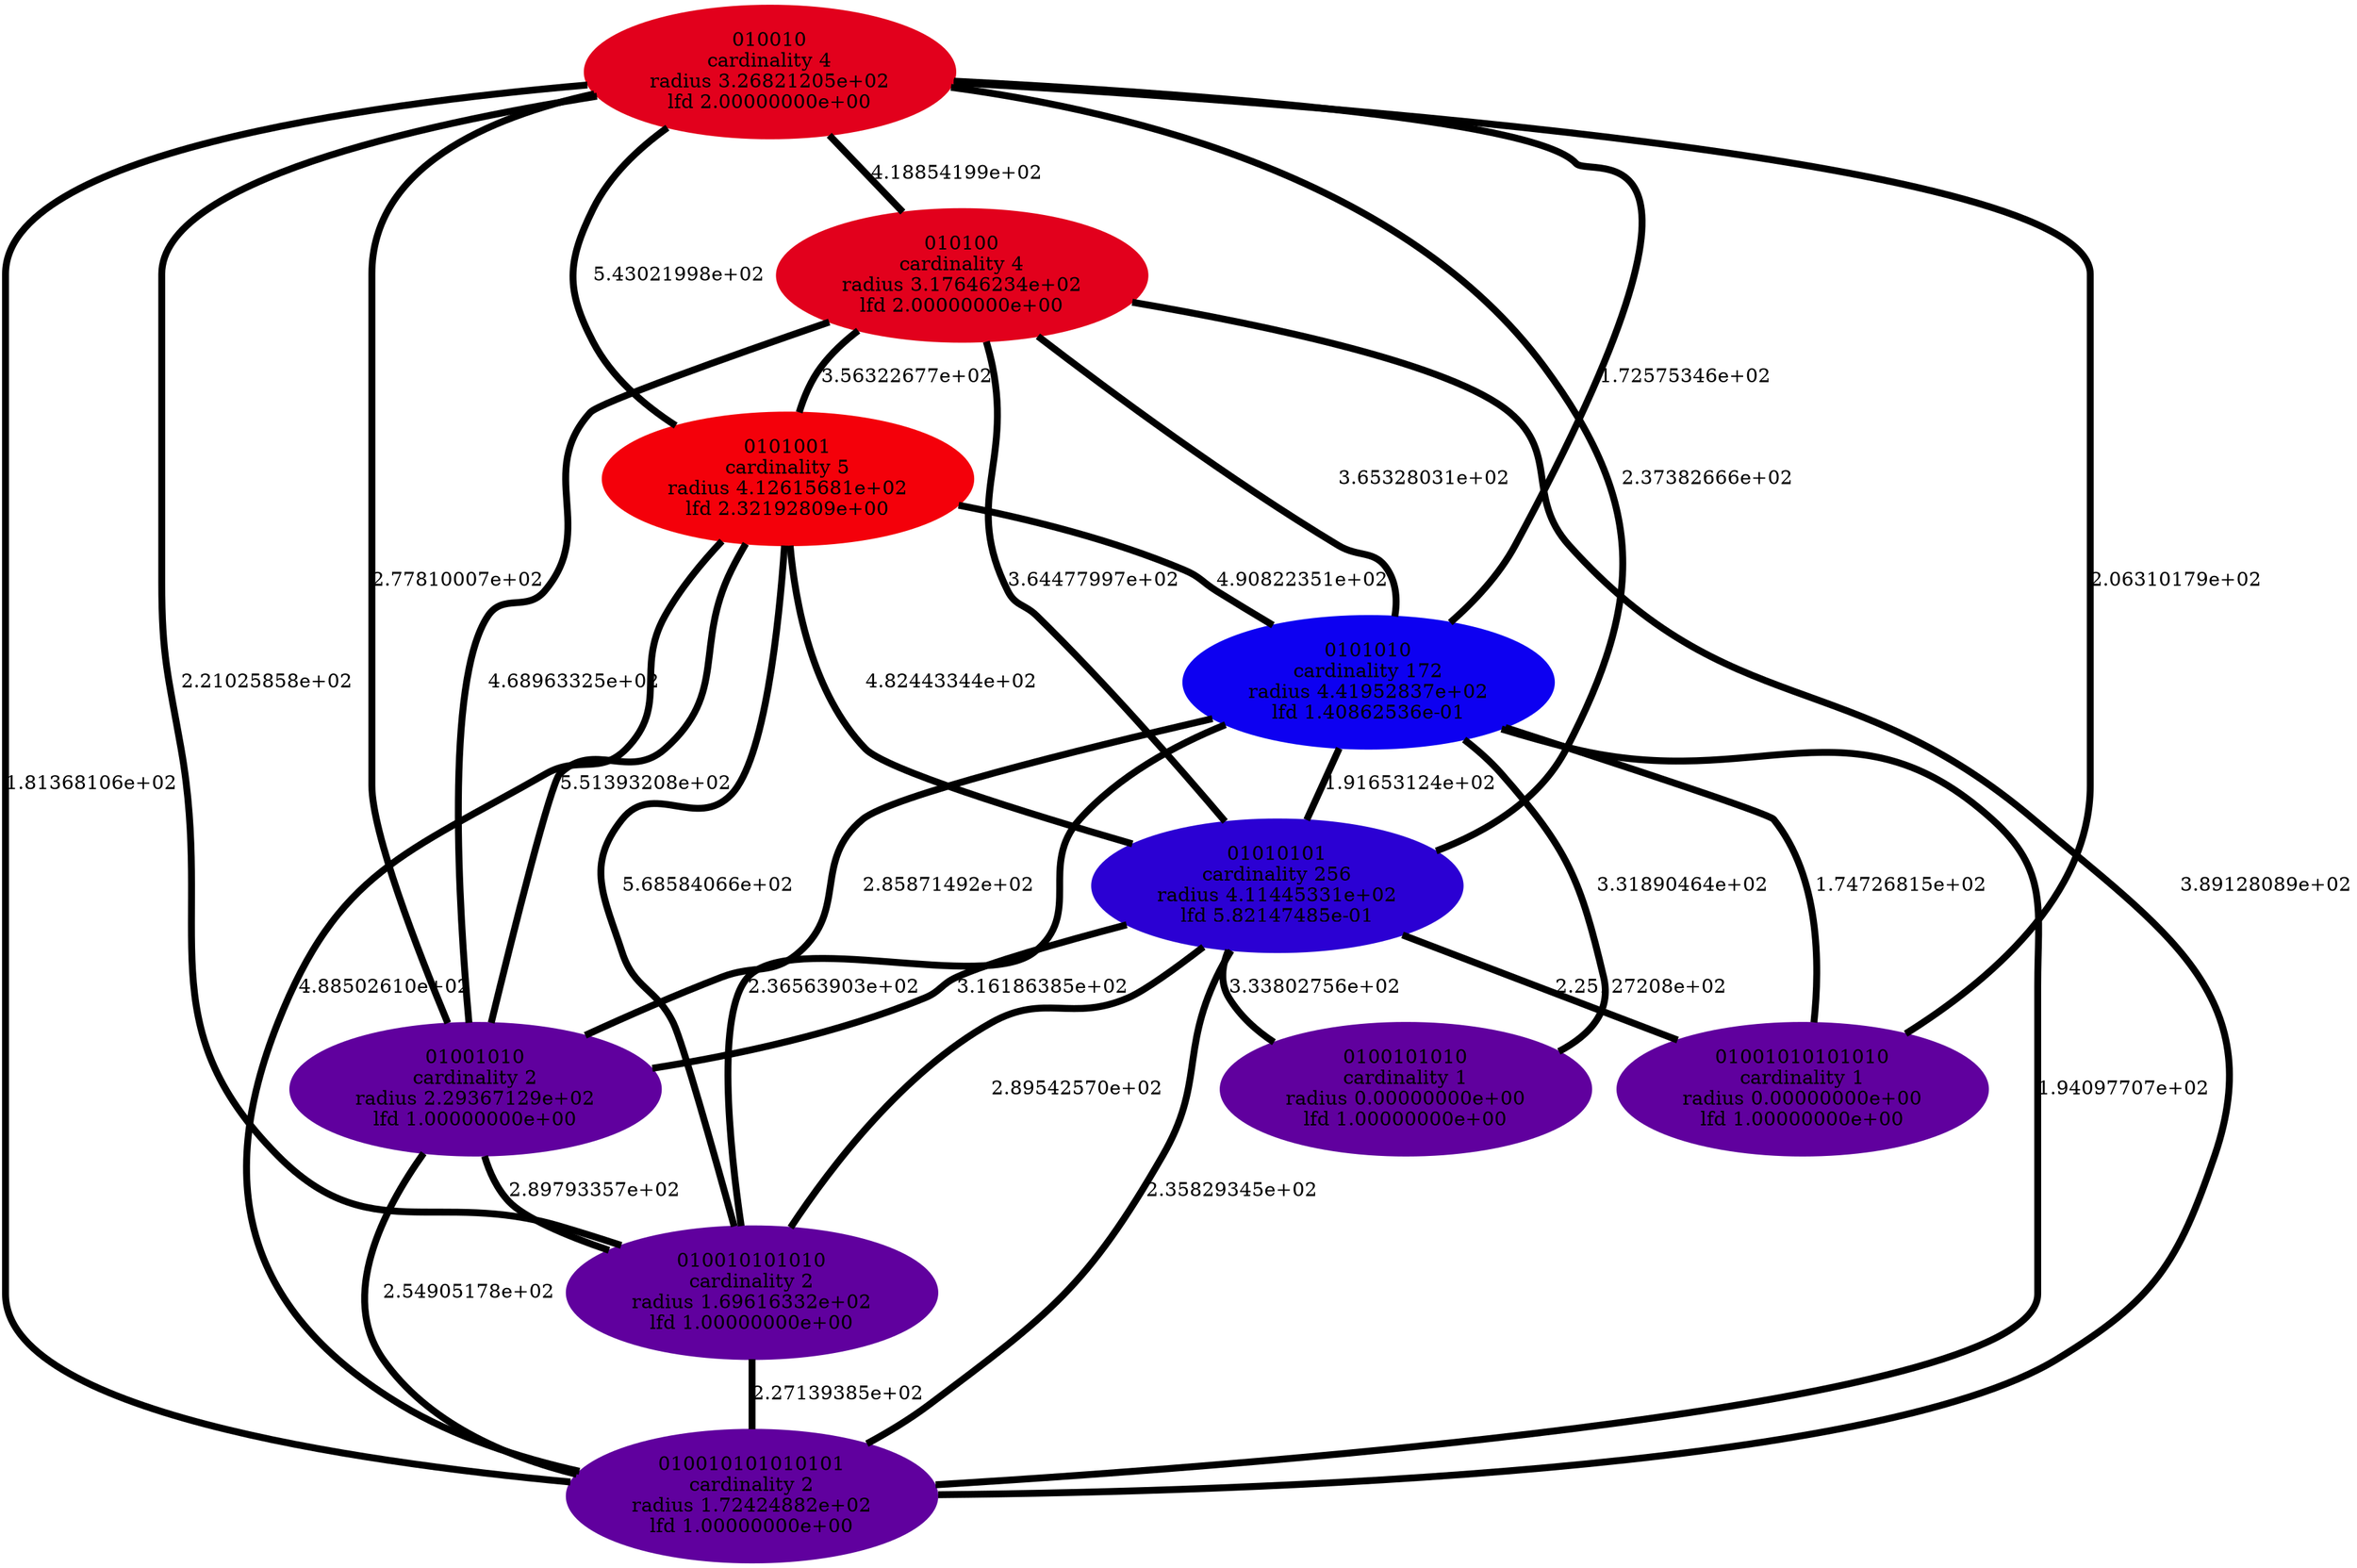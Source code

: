 graph component_cardinality_optimal_23 {
    edge[style=solid, penwidth="5", labeldistance="10"]
    010010101010 [label="010010101010\ncardinality 2\nradius 1.69616332e+02\nlfd 1.00000000e+00", color="#60009E", style="filled"]
    010010101010101 [label="010010101010101\ncardinality 2\nradius 1.72424882e+02\nlfd 1.00000000e+00", color="#60009E", style="filled"]
    0101001 [label="0101001\ncardinality 5\nradius 4.12615681e+02\nlfd 2.32192809e+00", color="#F4000A", style="filled"]
    01010101 [label="01010101\ncardinality 256\nradius 4.11445331e+02\nlfd 5.82147485e-01", color="#2B00D3", style="filled"]
    0101010 [label="0101010\ncardinality 172\nradius 4.41952837e+02\nlfd 1.40862536e-01", color="#0D00F1", style="filled"]
    010100 [label="010100\ncardinality 4\nradius 3.17646234e+02\nlfd 2.00000000e+00", color="#E2001C", style="filled"]
    0100101010 [label="0100101010\ncardinality 1\nradius 0.00000000e+00\nlfd 1.00000000e+00", color="#60009E", style="filled"]
    01001010101010 [label="01001010101010\ncardinality 1\nradius 0.00000000e+00\nlfd 1.00000000e+00", color="#60009E", style="filled"]
    01001010 [label="01001010\ncardinality 2\nradius 2.29367129e+02\nlfd 1.00000000e+00", color="#60009E", style="filled"]
    010010 [label="010010\ncardinality 4\nradius 3.26821205e+02\nlfd 2.00000000e+00", color="#E2001C", style="filled"]
    010010 -- 010010101010101 [label="1.81368106e+02"]
    0101010 -- 01010101 [label="1.91653124e+02"]
    010010 -- 010010101010 [label="2.21025858e+02"]
    0101001 -- 010010101010101 [label="4.88502610e+02"]
    01010101 -- 01001010101010 [label="2.25127208e+02"]
    010010 -- 01001010101010 [label="2.06310179e+02"]
    01001010 -- 010010101010101 [label="2.54905178e+02"]
    01010101 -- 010010101010 [label="2.89542570e+02"]
    010100 -- 01001010 [label="4.68963325e+02"]
    0101010 -- 0100101010 [label="3.31890464e+02"]
    010010 -- 0101010 [label="1.72575346e+02"]
    0101001 -- 010010101010 [label="5.68584066e+02"]
    010010 -- 01010101 [label="2.37382666e+02"]
    01010101 -- 01001010 [label="3.16186385e+02"]
    0101010 -- 010010101010 [label="2.36563903e+02"]
    0101010 -- 01001010101010 [label="1.74726815e+02"]
    010100 -- 0101010 [label="3.65328031e+02"]
    010010101010 -- 010010101010101 [label="2.27139385e+02"]
    010100 -- 01010101 [label="3.64477997e+02"]
    010100 -- 010010101010101 [label="3.89128089e+02"]
    01010101 -- 010010101010101 [label="2.35829345e+02"]
    010010 -- 010100 [label="4.18854199e+02"]
    010100 -- 0101001 [label="3.56322677e+02"]
    01001010 -- 010010101010 [label="2.89793357e+02"]
    0101010 -- 010010101010101 [label="1.94097707e+02"]
    01010101 -- 0100101010 [label="3.33802756e+02"]
    0101010 -- 01001010 [label="2.85871492e+02"]
    0101001 -- 0101010 [label="4.90822351e+02"]
    010010 -- 01001010 [label="2.77810007e+02"]
    0101001 -- 01001010 [label="5.51393208e+02"]
    0101001 -- 01010101 [label="4.82443344e+02"]
    010010 -- 0101001 [label="5.43021998e+02"]
}
